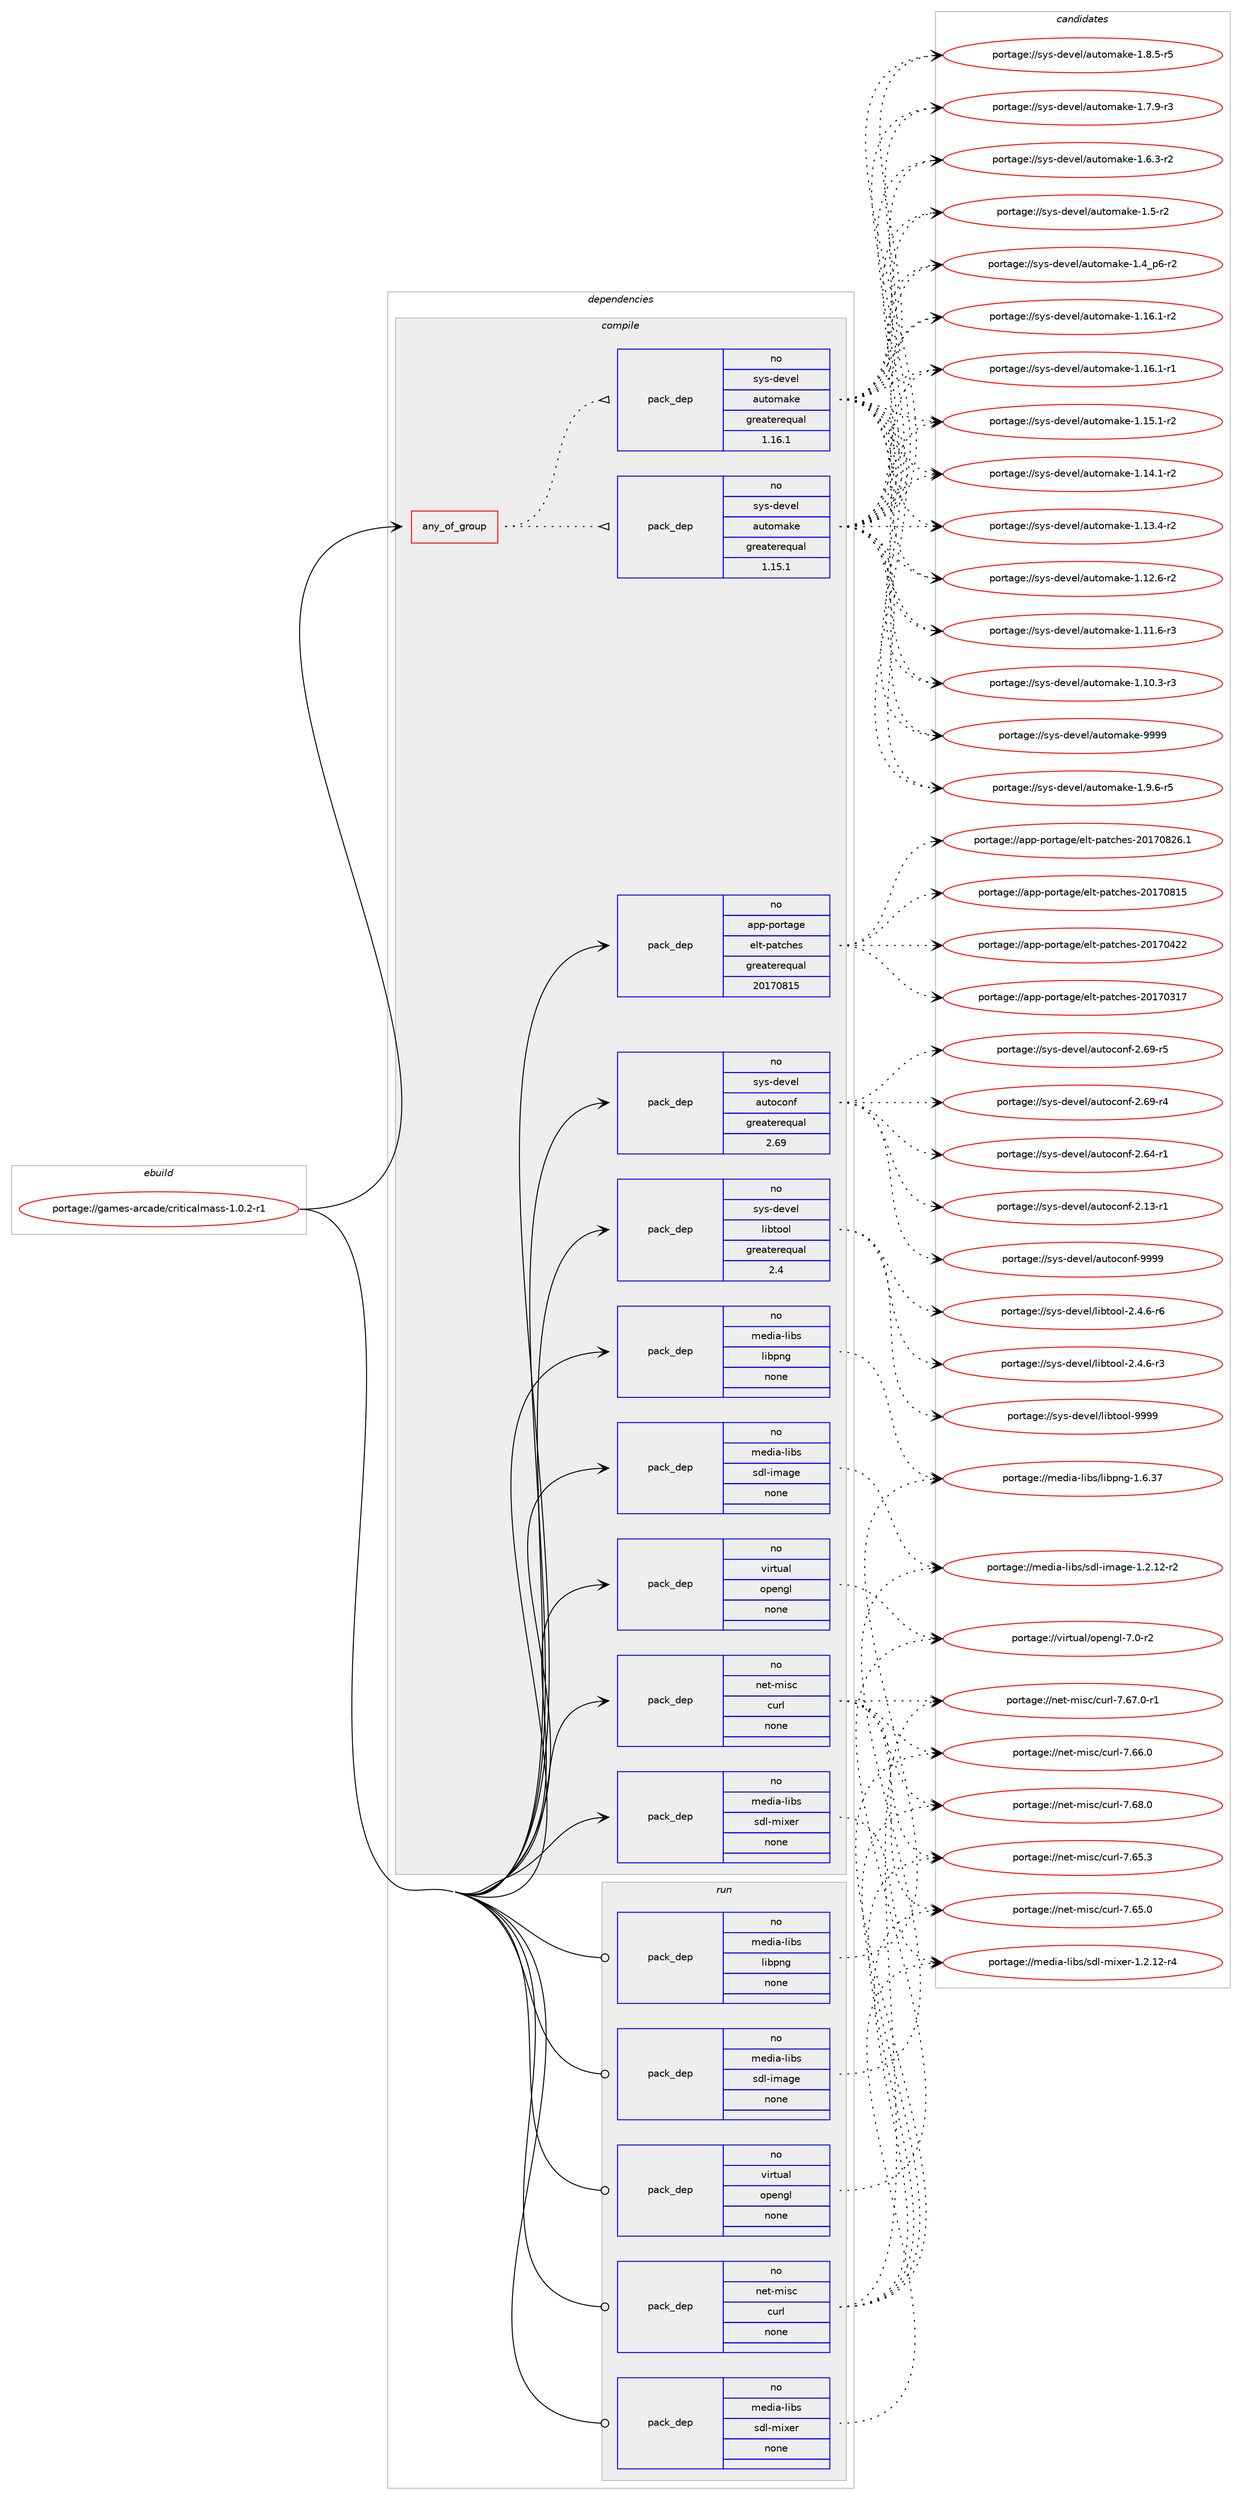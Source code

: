 digraph prolog {

# *************
# Graph options
# *************

newrank=true;
concentrate=true;
compound=true;
graph [rankdir=LR,fontname=Helvetica,fontsize=10,ranksep=1.5];#, ranksep=2.5, nodesep=0.2];
edge  [arrowhead=vee];
node  [fontname=Helvetica,fontsize=10];

# **********
# The ebuild
# **********

subgraph cluster_leftcol {
color=gray;
rank=same;
label=<<i>ebuild</i>>;
id [label="portage://games-arcade/criticalmass-1.0.2-r1", color=red, width=4, href="../games-arcade/criticalmass-1.0.2-r1.svg"];
}

# ****************
# The dependencies
# ****************

subgraph cluster_midcol {
color=gray;
label=<<i>dependencies</i>>;
subgraph cluster_compile {
fillcolor="#eeeeee";
style=filled;
label=<<i>compile</i>>;
subgraph any4306 {
dependency290809 [label=<<TABLE BORDER="0" CELLBORDER="1" CELLSPACING="0" CELLPADDING="4"><TR><TD CELLPADDING="10">any_of_group</TD></TR></TABLE>>, shape=none, color=red];subgraph pack226003 {
dependency290810 [label=<<TABLE BORDER="0" CELLBORDER="1" CELLSPACING="0" CELLPADDING="4" WIDTH="220"><TR><TD ROWSPAN="6" CELLPADDING="30">pack_dep</TD></TR><TR><TD WIDTH="110">no</TD></TR><TR><TD>sys-devel</TD></TR><TR><TD>automake</TD></TR><TR><TD>greaterequal</TD></TR><TR><TD>1.16.1</TD></TR></TABLE>>, shape=none, color=blue];
}
dependency290809:e -> dependency290810:w [weight=20,style="dotted",arrowhead="oinv"];
subgraph pack226004 {
dependency290811 [label=<<TABLE BORDER="0" CELLBORDER="1" CELLSPACING="0" CELLPADDING="4" WIDTH="220"><TR><TD ROWSPAN="6" CELLPADDING="30">pack_dep</TD></TR><TR><TD WIDTH="110">no</TD></TR><TR><TD>sys-devel</TD></TR><TR><TD>automake</TD></TR><TR><TD>greaterequal</TD></TR><TR><TD>1.15.1</TD></TR></TABLE>>, shape=none, color=blue];
}
dependency290809:e -> dependency290811:w [weight=20,style="dotted",arrowhead="oinv"];
}
id:e -> dependency290809:w [weight=20,style="solid",arrowhead="vee"];
subgraph pack226005 {
dependency290812 [label=<<TABLE BORDER="0" CELLBORDER="1" CELLSPACING="0" CELLPADDING="4" WIDTH="220"><TR><TD ROWSPAN="6" CELLPADDING="30">pack_dep</TD></TR><TR><TD WIDTH="110">no</TD></TR><TR><TD>app-portage</TD></TR><TR><TD>elt-patches</TD></TR><TR><TD>greaterequal</TD></TR><TR><TD>20170815</TD></TR></TABLE>>, shape=none, color=blue];
}
id:e -> dependency290812:w [weight=20,style="solid",arrowhead="vee"];
subgraph pack226006 {
dependency290813 [label=<<TABLE BORDER="0" CELLBORDER="1" CELLSPACING="0" CELLPADDING="4" WIDTH="220"><TR><TD ROWSPAN="6" CELLPADDING="30">pack_dep</TD></TR><TR><TD WIDTH="110">no</TD></TR><TR><TD>media-libs</TD></TR><TR><TD>libpng</TD></TR><TR><TD>none</TD></TR><TR><TD></TD></TR></TABLE>>, shape=none, color=blue];
}
id:e -> dependency290813:w [weight=20,style="solid",arrowhead="vee"];
subgraph pack226007 {
dependency290814 [label=<<TABLE BORDER="0" CELLBORDER="1" CELLSPACING="0" CELLPADDING="4" WIDTH="220"><TR><TD ROWSPAN="6" CELLPADDING="30">pack_dep</TD></TR><TR><TD WIDTH="110">no</TD></TR><TR><TD>media-libs</TD></TR><TR><TD>sdl-image</TD></TR><TR><TD>none</TD></TR><TR><TD></TD></TR></TABLE>>, shape=none, color=blue];
}
id:e -> dependency290814:w [weight=20,style="solid",arrowhead="vee"];
subgraph pack226008 {
dependency290815 [label=<<TABLE BORDER="0" CELLBORDER="1" CELLSPACING="0" CELLPADDING="4" WIDTH="220"><TR><TD ROWSPAN="6" CELLPADDING="30">pack_dep</TD></TR><TR><TD WIDTH="110">no</TD></TR><TR><TD>media-libs</TD></TR><TR><TD>sdl-mixer</TD></TR><TR><TD>none</TD></TR><TR><TD></TD></TR></TABLE>>, shape=none, color=blue];
}
id:e -> dependency290815:w [weight=20,style="solid",arrowhead="vee"];
subgraph pack226009 {
dependency290816 [label=<<TABLE BORDER="0" CELLBORDER="1" CELLSPACING="0" CELLPADDING="4" WIDTH="220"><TR><TD ROWSPAN="6" CELLPADDING="30">pack_dep</TD></TR><TR><TD WIDTH="110">no</TD></TR><TR><TD>net-misc</TD></TR><TR><TD>curl</TD></TR><TR><TD>none</TD></TR><TR><TD></TD></TR></TABLE>>, shape=none, color=blue];
}
id:e -> dependency290816:w [weight=20,style="solid",arrowhead="vee"];
subgraph pack226010 {
dependency290817 [label=<<TABLE BORDER="0" CELLBORDER="1" CELLSPACING="0" CELLPADDING="4" WIDTH="220"><TR><TD ROWSPAN="6" CELLPADDING="30">pack_dep</TD></TR><TR><TD WIDTH="110">no</TD></TR><TR><TD>sys-devel</TD></TR><TR><TD>autoconf</TD></TR><TR><TD>greaterequal</TD></TR><TR><TD>2.69</TD></TR></TABLE>>, shape=none, color=blue];
}
id:e -> dependency290817:w [weight=20,style="solid",arrowhead="vee"];
subgraph pack226011 {
dependency290818 [label=<<TABLE BORDER="0" CELLBORDER="1" CELLSPACING="0" CELLPADDING="4" WIDTH="220"><TR><TD ROWSPAN="6" CELLPADDING="30">pack_dep</TD></TR><TR><TD WIDTH="110">no</TD></TR><TR><TD>sys-devel</TD></TR><TR><TD>libtool</TD></TR><TR><TD>greaterequal</TD></TR><TR><TD>2.4</TD></TR></TABLE>>, shape=none, color=blue];
}
id:e -> dependency290818:w [weight=20,style="solid",arrowhead="vee"];
subgraph pack226012 {
dependency290819 [label=<<TABLE BORDER="0" CELLBORDER="1" CELLSPACING="0" CELLPADDING="4" WIDTH="220"><TR><TD ROWSPAN="6" CELLPADDING="30">pack_dep</TD></TR><TR><TD WIDTH="110">no</TD></TR><TR><TD>virtual</TD></TR><TR><TD>opengl</TD></TR><TR><TD>none</TD></TR><TR><TD></TD></TR></TABLE>>, shape=none, color=blue];
}
id:e -> dependency290819:w [weight=20,style="solid",arrowhead="vee"];
}
subgraph cluster_compileandrun {
fillcolor="#eeeeee";
style=filled;
label=<<i>compile and run</i>>;
}
subgraph cluster_run {
fillcolor="#eeeeee";
style=filled;
label=<<i>run</i>>;
subgraph pack226013 {
dependency290820 [label=<<TABLE BORDER="0" CELLBORDER="1" CELLSPACING="0" CELLPADDING="4" WIDTH="220"><TR><TD ROWSPAN="6" CELLPADDING="30">pack_dep</TD></TR><TR><TD WIDTH="110">no</TD></TR><TR><TD>media-libs</TD></TR><TR><TD>libpng</TD></TR><TR><TD>none</TD></TR><TR><TD></TD></TR></TABLE>>, shape=none, color=blue];
}
id:e -> dependency290820:w [weight=20,style="solid",arrowhead="odot"];
subgraph pack226014 {
dependency290821 [label=<<TABLE BORDER="0" CELLBORDER="1" CELLSPACING="0" CELLPADDING="4" WIDTH="220"><TR><TD ROWSPAN="6" CELLPADDING="30">pack_dep</TD></TR><TR><TD WIDTH="110">no</TD></TR><TR><TD>media-libs</TD></TR><TR><TD>sdl-image</TD></TR><TR><TD>none</TD></TR><TR><TD></TD></TR></TABLE>>, shape=none, color=blue];
}
id:e -> dependency290821:w [weight=20,style="solid",arrowhead="odot"];
subgraph pack226015 {
dependency290822 [label=<<TABLE BORDER="0" CELLBORDER="1" CELLSPACING="0" CELLPADDING="4" WIDTH="220"><TR><TD ROWSPAN="6" CELLPADDING="30">pack_dep</TD></TR><TR><TD WIDTH="110">no</TD></TR><TR><TD>media-libs</TD></TR><TR><TD>sdl-mixer</TD></TR><TR><TD>none</TD></TR><TR><TD></TD></TR></TABLE>>, shape=none, color=blue];
}
id:e -> dependency290822:w [weight=20,style="solid",arrowhead="odot"];
subgraph pack226016 {
dependency290823 [label=<<TABLE BORDER="0" CELLBORDER="1" CELLSPACING="0" CELLPADDING="4" WIDTH="220"><TR><TD ROWSPAN="6" CELLPADDING="30">pack_dep</TD></TR><TR><TD WIDTH="110">no</TD></TR><TR><TD>net-misc</TD></TR><TR><TD>curl</TD></TR><TR><TD>none</TD></TR><TR><TD></TD></TR></TABLE>>, shape=none, color=blue];
}
id:e -> dependency290823:w [weight=20,style="solid",arrowhead="odot"];
subgraph pack226017 {
dependency290824 [label=<<TABLE BORDER="0" CELLBORDER="1" CELLSPACING="0" CELLPADDING="4" WIDTH="220"><TR><TD ROWSPAN="6" CELLPADDING="30">pack_dep</TD></TR><TR><TD WIDTH="110">no</TD></TR><TR><TD>virtual</TD></TR><TR><TD>opengl</TD></TR><TR><TD>none</TD></TR><TR><TD></TD></TR></TABLE>>, shape=none, color=blue];
}
id:e -> dependency290824:w [weight=20,style="solid",arrowhead="odot"];
}
}

# **************
# The candidates
# **************

subgraph cluster_choices {
rank=same;
color=gray;
label=<<i>candidates</i>>;

subgraph choice226003 {
color=black;
nodesep=1;
choice115121115451001011181011084797117116111109971071014557575757 [label="portage://sys-devel/automake-9999", color=red, width=4,href="../sys-devel/automake-9999.svg"];
choice115121115451001011181011084797117116111109971071014549465746544511453 [label="portage://sys-devel/automake-1.9.6-r5", color=red, width=4,href="../sys-devel/automake-1.9.6-r5.svg"];
choice115121115451001011181011084797117116111109971071014549465646534511453 [label="portage://sys-devel/automake-1.8.5-r5", color=red, width=4,href="../sys-devel/automake-1.8.5-r5.svg"];
choice115121115451001011181011084797117116111109971071014549465546574511451 [label="portage://sys-devel/automake-1.7.9-r3", color=red, width=4,href="../sys-devel/automake-1.7.9-r3.svg"];
choice115121115451001011181011084797117116111109971071014549465446514511450 [label="portage://sys-devel/automake-1.6.3-r2", color=red, width=4,href="../sys-devel/automake-1.6.3-r2.svg"];
choice11512111545100101118101108479711711611110997107101454946534511450 [label="portage://sys-devel/automake-1.5-r2", color=red, width=4,href="../sys-devel/automake-1.5-r2.svg"];
choice115121115451001011181011084797117116111109971071014549465295112544511450 [label="portage://sys-devel/automake-1.4_p6-r2", color=red, width=4,href="../sys-devel/automake-1.4_p6-r2.svg"];
choice11512111545100101118101108479711711611110997107101454946495446494511450 [label="portage://sys-devel/automake-1.16.1-r2", color=red, width=4,href="../sys-devel/automake-1.16.1-r2.svg"];
choice11512111545100101118101108479711711611110997107101454946495446494511449 [label="portage://sys-devel/automake-1.16.1-r1", color=red, width=4,href="../sys-devel/automake-1.16.1-r1.svg"];
choice11512111545100101118101108479711711611110997107101454946495346494511450 [label="portage://sys-devel/automake-1.15.1-r2", color=red, width=4,href="../sys-devel/automake-1.15.1-r2.svg"];
choice11512111545100101118101108479711711611110997107101454946495246494511450 [label="portage://sys-devel/automake-1.14.1-r2", color=red, width=4,href="../sys-devel/automake-1.14.1-r2.svg"];
choice11512111545100101118101108479711711611110997107101454946495146524511450 [label="portage://sys-devel/automake-1.13.4-r2", color=red, width=4,href="../sys-devel/automake-1.13.4-r2.svg"];
choice11512111545100101118101108479711711611110997107101454946495046544511450 [label="portage://sys-devel/automake-1.12.6-r2", color=red, width=4,href="../sys-devel/automake-1.12.6-r2.svg"];
choice11512111545100101118101108479711711611110997107101454946494946544511451 [label="portage://sys-devel/automake-1.11.6-r3", color=red, width=4,href="../sys-devel/automake-1.11.6-r3.svg"];
choice11512111545100101118101108479711711611110997107101454946494846514511451 [label="portage://sys-devel/automake-1.10.3-r3", color=red, width=4,href="../sys-devel/automake-1.10.3-r3.svg"];
dependency290810:e -> choice115121115451001011181011084797117116111109971071014557575757:w [style=dotted,weight="100"];
dependency290810:e -> choice115121115451001011181011084797117116111109971071014549465746544511453:w [style=dotted,weight="100"];
dependency290810:e -> choice115121115451001011181011084797117116111109971071014549465646534511453:w [style=dotted,weight="100"];
dependency290810:e -> choice115121115451001011181011084797117116111109971071014549465546574511451:w [style=dotted,weight="100"];
dependency290810:e -> choice115121115451001011181011084797117116111109971071014549465446514511450:w [style=dotted,weight="100"];
dependency290810:e -> choice11512111545100101118101108479711711611110997107101454946534511450:w [style=dotted,weight="100"];
dependency290810:e -> choice115121115451001011181011084797117116111109971071014549465295112544511450:w [style=dotted,weight="100"];
dependency290810:e -> choice11512111545100101118101108479711711611110997107101454946495446494511450:w [style=dotted,weight="100"];
dependency290810:e -> choice11512111545100101118101108479711711611110997107101454946495446494511449:w [style=dotted,weight="100"];
dependency290810:e -> choice11512111545100101118101108479711711611110997107101454946495346494511450:w [style=dotted,weight="100"];
dependency290810:e -> choice11512111545100101118101108479711711611110997107101454946495246494511450:w [style=dotted,weight="100"];
dependency290810:e -> choice11512111545100101118101108479711711611110997107101454946495146524511450:w [style=dotted,weight="100"];
dependency290810:e -> choice11512111545100101118101108479711711611110997107101454946495046544511450:w [style=dotted,weight="100"];
dependency290810:e -> choice11512111545100101118101108479711711611110997107101454946494946544511451:w [style=dotted,weight="100"];
dependency290810:e -> choice11512111545100101118101108479711711611110997107101454946494846514511451:w [style=dotted,weight="100"];
}
subgraph choice226004 {
color=black;
nodesep=1;
choice115121115451001011181011084797117116111109971071014557575757 [label="portage://sys-devel/automake-9999", color=red, width=4,href="../sys-devel/automake-9999.svg"];
choice115121115451001011181011084797117116111109971071014549465746544511453 [label="portage://sys-devel/automake-1.9.6-r5", color=red, width=4,href="../sys-devel/automake-1.9.6-r5.svg"];
choice115121115451001011181011084797117116111109971071014549465646534511453 [label="portage://sys-devel/automake-1.8.5-r5", color=red, width=4,href="../sys-devel/automake-1.8.5-r5.svg"];
choice115121115451001011181011084797117116111109971071014549465546574511451 [label="portage://sys-devel/automake-1.7.9-r3", color=red, width=4,href="../sys-devel/automake-1.7.9-r3.svg"];
choice115121115451001011181011084797117116111109971071014549465446514511450 [label="portage://sys-devel/automake-1.6.3-r2", color=red, width=4,href="../sys-devel/automake-1.6.3-r2.svg"];
choice11512111545100101118101108479711711611110997107101454946534511450 [label="portage://sys-devel/automake-1.5-r2", color=red, width=4,href="../sys-devel/automake-1.5-r2.svg"];
choice115121115451001011181011084797117116111109971071014549465295112544511450 [label="portage://sys-devel/automake-1.4_p6-r2", color=red, width=4,href="../sys-devel/automake-1.4_p6-r2.svg"];
choice11512111545100101118101108479711711611110997107101454946495446494511450 [label="portage://sys-devel/automake-1.16.1-r2", color=red, width=4,href="../sys-devel/automake-1.16.1-r2.svg"];
choice11512111545100101118101108479711711611110997107101454946495446494511449 [label="portage://sys-devel/automake-1.16.1-r1", color=red, width=4,href="../sys-devel/automake-1.16.1-r1.svg"];
choice11512111545100101118101108479711711611110997107101454946495346494511450 [label="portage://sys-devel/automake-1.15.1-r2", color=red, width=4,href="../sys-devel/automake-1.15.1-r2.svg"];
choice11512111545100101118101108479711711611110997107101454946495246494511450 [label="portage://sys-devel/automake-1.14.1-r2", color=red, width=4,href="../sys-devel/automake-1.14.1-r2.svg"];
choice11512111545100101118101108479711711611110997107101454946495146524511450 [label="portage://sys-devel/automake-1.13.4-r2", color=red, width=4,href="../sys-devel/automake-1.13.4-r2.svg"];
choice11512111545100101118101108479711711611110997107101454946495046544511450 [label="portage://sys-devel/automake-1.12.6-r2", color=red, width=4,href="../sys-devel/automake-1.12.6-r2.svg"];
choice11512111545100101118101108479711711611110997107101454946494946544511451 [label="portage://sys-devel/automake-1.11.6-r3", color=red, width=4,href="../sys-devel/automake-1.11.6-r3.svg"];
choice11512111545100101118101108479711711611110997107101454946494846514511451 [label="portage://sys-devel/automake-1.10.3-r3", color=red, width=4,href="../sys-devel/automake-1.10.3-r3.svg"];
dependency290811:e -> choice115121115451001011181011084797117116111109971071014557575757:w [style=dotted,weight="100"];
dependency290811:e -> choice115121115451001011181011084797117116111109971071014549465746544511453:w [style=dotted,weight="100"];
dependency290811:e -> choice115121115451001011181011084797117116111109971071014549465646534511453:w [style=dotted,weight="100"];
dependency290811:e -> choice115121115451001011181011084797117116111109971071014549465546574511451:w [style=dotted,weight="100"];
dependency290811:e -> choice115121115451001011181011084797117116111109971071014549465446514511450:w [style=dotted,weight="100"];
dependency290811:e -> choice11512111545100101118101108479711711611110997107101454946534511450:w [style=dotted,weight="100"];
dependency290811:e -> choice115121115451001011181011084797117116111109971071014549465295112544511450:w [style=dotted,weight="100"];
dependency290811:e -> choice11512111545100101118101108479711711611110997107101454946495446494511450:w [style=dotted,weight="100"];
dependency290811:e -> choice11512111545100101118101108479711711611110997107101454946495446494511449:w [style=dotted,weight="100"];
dependency290811:e -> choice11512111545100101118101108479711711611110997107101454946495346494511450:w [style=dotted,weight="100"];
dependency290811:e -> choice11512111545100101118101108479711711611110997107101454946495246494511450:w [style=dotted,weight="100"];
dependency290811:e -> choice11512111545100101118101108479711711611110997107101454946495146524511450:w [style=dotted,weight="100"];
dependency290811:e -> choice11512111545100101118101108479711711611110997107101454946495046544511450:w [style=dotted,weight="100"];
dependency290811:e -> choice11512111545100101118101108479711711611110997107101454946494946544511451:w [style=dotted,weight="100"];
dependency290811:e -> choice11512111545100101118101108479711711611110997107101454946494846514511451:w [style=dotted,weight="100"];
}
subgraph choice226005 {
color=black;
nodesep=1;
choice971121124511211111411697103101471011081164511297116991041011154550484955485650544649 [label="portage://app-portage/elt-patches-20170826.1", color=red, width=4,href="../app-portage/elt-patches-20170826.1.svg"];
choice97112112451121111141169710310147101108116451129711699104101115455048495548564953 [label="portage://app-portage/elt-patches-20170815", color=red, width=4,href="../app-portage/elt-patches-20170815.svg"];
choice97112112451121111141169710310147101108116451129711699104101115455048495548525050 [label="portage://app-portage/elt-patches-20170422", color=red, width=4,href="../app-portage/elt-patches-20170422.svg"];
choice97112112451121111141169710310147101108116451129711699104101115455048495548514955 [label="portage://app-portage/elt-patches-20170317", color=red, width=4,href="../app-portage/elt-patches-20170317.svg"];
dependency290812:e -> choice971121124511211111411697103101471011081164511297116991041011154550484955485650544649:w [style=dotted,weight="100"];
dependency290812:e -> choice97112112451121111141169710310147101108116451129711699104101115455048495548564953:w [style=dotted,weight="100"];
dependency290812:e -> choice97112112451121111141169710310147101108116451129711699104101115455048495548525050:w [style=dotted,weight="100"];
dependency290812:e -> choice97112112451121111141169710310147101108116451129711699104101115455048495548514955:w [style=dotted,weight="100"];
}
subgraph choice226006 {
color=black;
nodesep=1;
choice109101100105974510810598115471081059811211010345494654465155 [label="portage://media-libs/libpng-1.6.37", color=red, width=4,href="../media-libs/libpng-1.6.37.svg"];
dependency290813:e -> choice109101100105974510810598115471081059811211010345494654465155:w [style=dotted,weight="100"];
}
subgraph choice226007 {
color=black;
nodesep=1;
choice109101100105974510810598115471151001084510510997103101454946504649504511450 [label="portage://media-libs/sdl-image-1.2.12-r2", color=red, width=4,href="../media-libs/sdl-image-1.2.12-r2.svg"];
dependency290814:e -> choice109101100105974510810598115471151001084510510997103101454946504649504511450:w [style=dotted,weight="100"];
}
subgraph choice226008 {
color=black;
nodesep=1;
choice1091011001059745108105981154711510010845109105120101114454946504649504511452 [label="portage://media-libs/sdl-mixer-1.2.12-r4", color=red, width=4,href="../media-libs/sdl-mixer-1.2.12-r4.svg"];
dependency290815:e -> choice1091011001059745108105981154711510010845109105120101114454946504649504511452:w [style=dotted,weight="100"];
}
subgraph choice226009 {
color=black;
nodesep=1;
choice1101011164510910511599479911711410845554654564648 [label="portage://net-misc/curl-7.68.0", color=red, width=4,href="../net-misc/curl-7.68.0.svg"];
choice11010111645109105115994799117114108455546545546484511449 [label="portage://net-misc/curl-7.67.0-r1", color=red, width=4,href="../net-misc/curl-7.67.0-r1.svg"];
choice1101011164510910511599479911711410845554654544648 [label="portage://net-misc/curl-7.66.0", color=red, width=4,href="../net-misc/curl-7.66.0.svg"];
choice1101011164510910511599479911711410845554654534651 [label="portage://net-misc/curl-7.65.3", color=red, width=4,href="../net-misc/curl-7.65.3.svg"];
choice1101011164510910511599479911711410845554654534648 [label="portage://net-misc/curl-7.65.0", color=red, width=4,href="../net-misc/curl-7.65.0.svg"];
dependency290816:e -> choice1101011164510910511599479911711410845554654564648:w [style=dotted,weight="100"];
dependency290816:e -> choice11010111645109105115994799117114108455546545546484511449:w [style=dotted,weight="100"];
dependency290816:e -> choice1101011164510910511599479911711410845554654544648:w [style=dotted,weight="100"];
dependency290816:e -> choice1101011164510910511599479911711410845554654534651:w [style=dotted,weight="100"];
dependency290816:e -> choice1101011164510910511599479911711410845554654534648:w [style=dotted,weight="100"];
}
subgraph choice226010 {
color=black;
nodesep=1;
choice115121115451001011181011084797117116111991111101024557575757 [label="portage://sys-devel/autoconf-9999", color=red, width=4,href="../sys-devel/autoconf-9999.svg"];
choice1151211154510010111810110847971171161119911111010245504654574511453 [label="portage://sys-devel/autoconf-2.69-r5", color=red, width=4,href="../sys-devel/autoconf-2.69-r5.svg"];
choice1151211154510010111810110847971171161119911111010245504654574511452 [label="portage://sys-devel/autoconf-2.69-r4", color=red, width=4,href="../sys-devel/autoconf-2.69-r4.svg"];
choice1151211154510010111810110847971171161119911111010245504654524511449 [label="portage://sys-devel/autoconf-2.64-r1", color=red, width=4,href="../sys-devel/autoconf-2.64-r1.svg"];
choice1151211154510010111810110847971171161119911111010245504649514511449 [label="portage://sys-devel/autoconf-2.13-r1", color=red, width=4,href="../sys-devel/autoconf-2.13-r1.svg"];
dependency290817:e -> choice115121115451001011181011084797117116111991111101024557575757:w [style=dotted,weight="100"];
dependency290817:e -> choice1151211154510010111810110847971171161119911111010245504654574511453:w [style=dotted,weight="100"];
dependency290817:e -> choice1151211154510010111810110847971171161119911111010245504654574511452:w [style=dotted,weight="100"];
dependency290817:e -> choice1151211154510010111810110847971171161119911111010245504654524511449:w [style=dotted,weight="100"];
dependency290817:e -> choice1151211154510010111810110847971171161119911111010245504649514511449:w [style=dotted,weight="100"];
}
subgraph choice226011 {
color=black;
nodesep=1;
choice1151211154510010111810110847108105981161111111084557575757 [label="portage://sys-devel/libtool-9999", color=red, width=4,href="../sys-devel/libtool-9999.svg"];
choice1151211154510010111810110847108105981161111111084550465246544511454 [label="portage://sys-devel/libtool-2.4.6-r6", color=red, width=4,href="../sys-devel/libtool-2.4.6-r6.svg"];
choice1151211154510010111810110847108105981161111111084550465246544511451 [label="portage://sys-devel/libtool-2.4.6-r3", color=red, width=4,href="../sys-devel/libtool-2.4.6-r3.svg"];
dependency290818:e -> choice1151211154510010111810110847108105981161111111084557575757:w [style=dotted,weight="100"];
dependency290818:e -> choice1151211154510010111810110847108105981161111111084550465246544511454:w [style=dotted,weight="100"];
dependency290818:e -> choice1151211154510010111810110847108105981161111111084550465246544511451:w [style=dotted,weight="100"];
}
subgraph choice226012 {
color=black;
nodesep=1;
choice1181051141161179710847111112101110103108455546484511450 [label="portage://virtual/opengl-7.0-r2", color=red, width=4,href="../virtual/opengl-7.0-r2.svg"];
dependency290819:e -> choice1181051141161179710847111112101110103108455546484511450:w [style=dotted,weight="100"];
}
subgraph choice226013 {
color=black;
nodesep=1;
choice109101100105974510810598115471081059811211010345494654465155 [label="portage://media-libs/libpng-1.6.37", color=red, width=4,href="../media-libs/libpng-1.6.37.svg"];
dependency290820:e -> choice109101100105974510810598115471081059811211010345494654465155:w [style=dotted,weight="100"];
}
subgraph choice226014 {
color=black;
nodesep=1;
choice109101100105974510810598115471151001084510510997103101454946504649504511450 [label="portage://media-libs/sdl-image-1.2.12-r2", color=red, width=4,href="../media-libs/sdl-image-1.2.12-r2.svg"];
dependency290821:e -> choice109101100105974510810598115471151001084510510997103101454946504649504511450:w [style=dotted,weight="100"];
}
subgraph choice226015 {
color=black;
nodesep=1;
choice1091011001059745108105981154711510010845109105120101114454946504649504511452 [label="portage://media-libs/sdl-mixer-1.2.12-r4", color=red, width=4,href="../media-libs/sdl-mixer-1.2.12-r4.svg"];
dependency290822:e -> choice1091011001059745108105981154711510010845109105120101114454946504649504511452:w [style=dotted,weight="100"];
}
subgraph choice226016 {
color=black;
nodesep=1;
choice1101011164510910511599479911711410845554654564648 [label="portage://net-misc/curl-7.68.0", color=red, width=4,href="../net-misc/curl-7.68.0.svg"];
choice11010111645109105115994799117114108455546545546484511449 [label="portage://net-misc/curl-7.67.0-r1", color=red, width=4,href="../net-misc/curl-7.67.0-r1.svg"];
choice1101011164510910511599479911711410845554654544648 [label="portage://net-misc/curl-7.66.0", color=red, width=4,href="../net-misc/curl-7.66.0.svg"];
choice1101011164510910511599479911711410845554654534651 [label="portage://net-misc/curl-7.65.3", color=red, width=4,href="../net-misc/curl-7.65.3.svg"];
choice1101011164510910511599479911711410845554654534648 [label="portage://net-misc/curl-7.65.0", color=red, width=4,href="../net-misc/curl-7.65.0.svg"];
dependency290823:e -> choice1101011164510910511599479911711410845554654564648:w [style=dotted,weight="100"];
dependency290823:e -> choice11010111645109105115994799117114108455546545546484511449:w [style=dotted,weight="100"];
dependency290823:e -> choice1101011164510910511599479911711410845554654544648:w [style=dotted,weight="100"];
dependency290823:e -> choice1101011164510910511599479911711410845554654534651:w [style=dotted,weight="100"];
dependency290823:e -> choice1101011164510910511599479911711410845554654534648:w [style=dotted,weight="100"];
}
subgraph choice226017 {
color=black;
nodesep=1;
choice1181051141161179710847111112101110103108455546484511450 [label="portage://virtual/opengl-7.0-r2", color=red, width=4,href="../virtual/opengl-7.0-r2.svg"];
dependency290824:e -> choice1181051141161179710847111112101110103108455546484511450:w [style=dotted,weight="100"];
}
}

}

